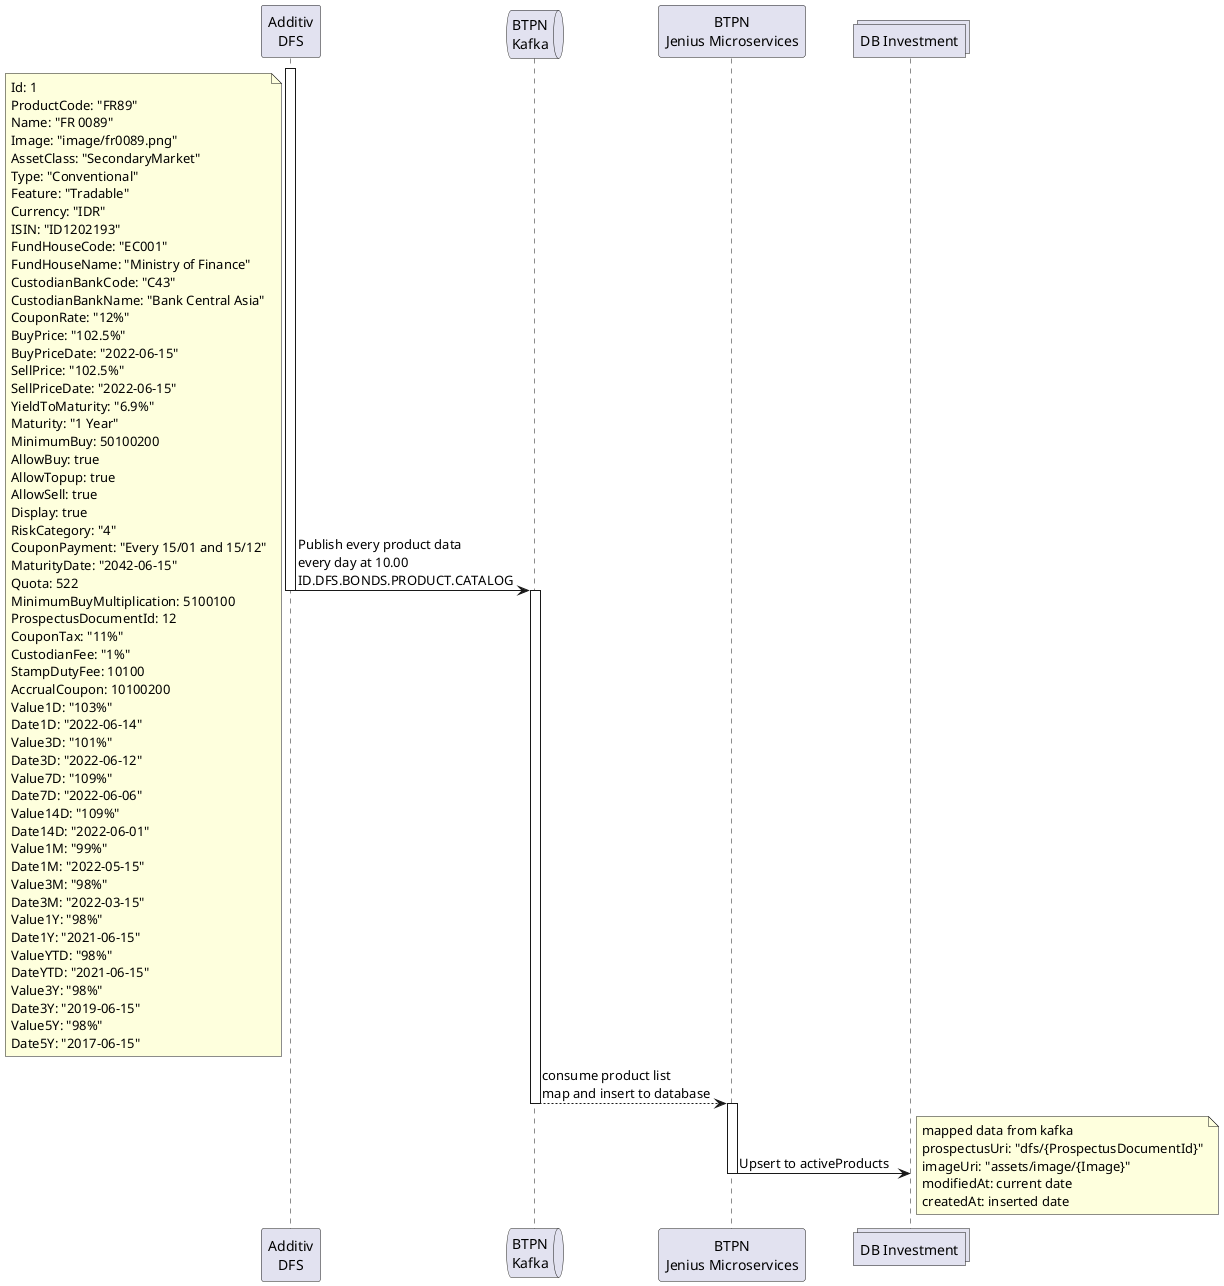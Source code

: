 @startuml products
participant "Additiv\nDFS" as dfs
queue "BTPN\nKafka" as kafka
participant "BTPN\nJenius Microservices" as ms
collections "DB Investment" as db

activate dfs
dfs -> kafka: Publish every product data\nevery day at 10.00\nID.DFS.BONDS.PRODUCT.CATALOG
note left
Id: 1
ProductCode: "FR89"
Name: "FR 0089"
Image: "image/fr0089.png"
AssetClass: "SecondaryMarket"
Type: "Conventional"
Feature: "Tradable"
Currency: "IDR"
ISIN: "ID1202193"
FundHouseCode: "EC001"
FundHouseName: "Ministry of Finance"
CustodianBankCode: "C43"
CustodianBankName: "Bank Central Asia"
CouponRate: "12%"
BuyPrice: "102.5%"
BuyPriceDate: "2022-06-15"
SellPrice: "102.5%"
SellPriceDate: "2022-06-15"
YieldToMaturity: "6.9%"
Maturity: "1 Year"
MinimumBuy: 50100200
AllowBuy: true
AllowTopup: true
AllowSell: true
Display: true
RiskCategory: "4"
CouponPayment: "Every 15/01 and 15/12"
MaturityDate: "2042-06-15"
Quota: 522
MinimumBuyMultiplication: 5100100
ProspectusDocumentId: 12
CouponTax: "11%"
CustodianFee: "1%"
StampDutyFee: 10100
AccrualCoupon: 10100200
Value1D: "103%"
Date1D: "2022-06-14"
Value3D: "101%"
Date3D: "2022-06-12"
Value7D: "109%"
Date7D: "2022-06-06"
Value14D: "109%"
Date14D: "2022-06-01"
Value1M: "99%"
Date1M: "2022-05-15"
Value3M: "98%"
Date3M: "2022-03-15"
Value1Y: "98%"
Date1Y: "2021-06-15"
ValueYTD: "98%"
DateYTD: "2021-06-15"
Value3Y: "98%"
Date3Y: "2019-06-15"
Value5Y: "98%"
Date5Y: "2017-06-15"
end note
deactivate dfs
activate kafka
kafka --> ms: consume product list\nmap and insert to database
deactivate kafka
activate ms
ms -> db: Upsert to activeProducts
note right
mapped data from kafka
prospectusUri: "dfs/{ProspectusDocumentId}"
imageUri: "assets/image/{Image}"
modifiedAt: current date
createdAt: inserted date
end note
deactivate ms

@enduml